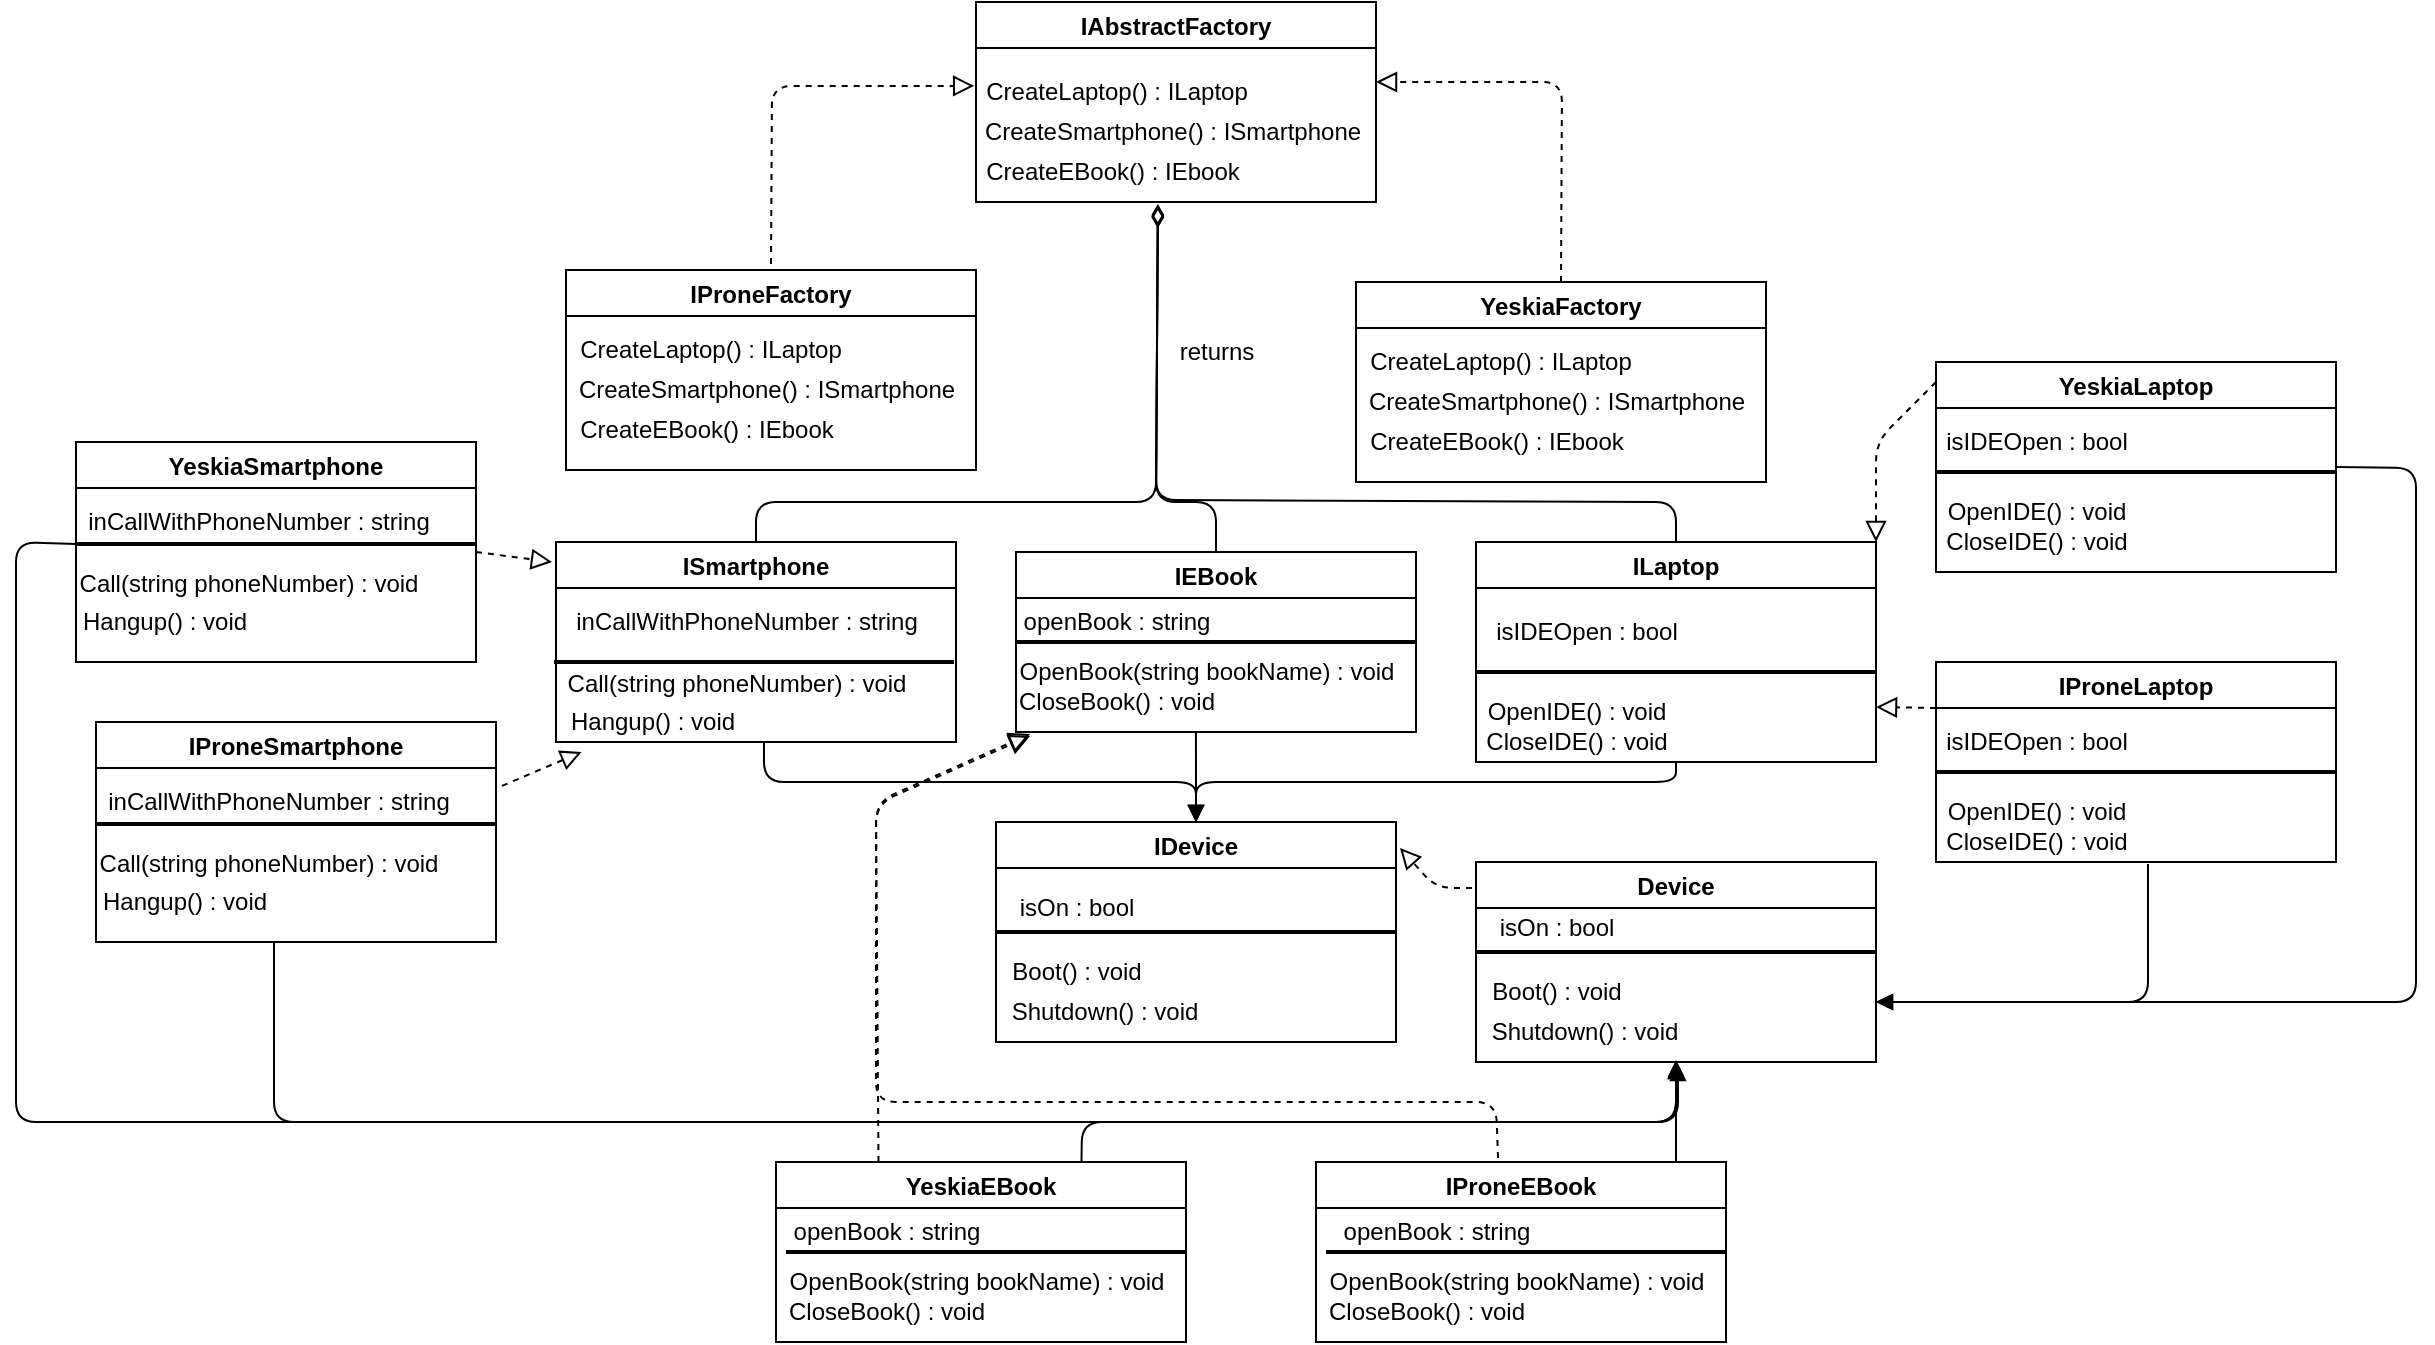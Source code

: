 <mxfile>
    <diagram id="fz0mPNk0q1lzKuWdk0Z2" name="Page-1">
        <mxGraphModel dx="1934" dy="647" grid="1" gridSize="10" guides="1" tooltips="1" connect="1" arrows="1" fold="1" page="1" pageScale="1" pageWidth="850" pageHeight="1100" math="0" shadow="0">
            <root>
                <mxCell id="0"/>
                <mxCell id="1" parent="0"/>
                <mxCell id="2" value="IAbstractFactory" style="swimlane;" vertex="1" parent="1">
                    <mxGeometry x="290" y="30" width="200" height="100" as="geometry"/>
                </mxCell>
                <mxCell id="3" value="CreateLaptop() : ILaptop" style="text;html=1;align=center;verticalAlign=middle;resizable=0;points=[];autosize=1;strokeColor=none;fillColor=none;" vertex="1" parent="2">
                    <mxGeometry x="-5" y="30" width="150" height="30" as="geometry"/>
                </mxCell>
                <mxCell id="4" value="CreateSmartphone() : ISmartphone" style="text;html=1;align=center;verticalAlign=middle;resizable=0;points=[];autosize=1;strokeColor=none;fillColor=none;" vertex="1" parent="2">
                    <mxGeometry x="-7" y="50" width="210" height="30" as="geometry"/>
                </mxCell>
                <mxCell id="5" value="CreateEBook() : IEbook" style="text;html=1;align=center;verticalAlign=middle;resizable=0;points=[];autosize=1;strokeColor=none;fillColor=none;" vertex="1" parent="2">
                    <mxGeometry x="-7" y="70" width="150" height="30" as="geometry"/>
                </mxCell>
                <mxCell id="6" value="IDevice" style="swimlane;" vertex="1" parent="1">
                    <mxGeometry x="300" y="440" width="200" height="110" as="geometry"/>
                </mxCell>
                <mxCell id="7" value="isOn : bool" style="text;html=1;align=center;verticalAlign=middle;resizable=0;points=[];autosize=1;strokeColor=none;fillColor=none;" vertex="1" parent="6">
                    <mxGeometry y="28" width="80" height="30" as="geometry"/>
                </mxCell>
                <mxCell id="8" value="Boot() : void" style="text;html=1;align=center;verticalAlign=middle;resizable=0;points=[];autosize=1;strokeColor=none;fillColor=none;" vertex="1" parent="6">
                    <mxGeometry x="-5" y="60" width="90" height="30" as="geometry"/>
                </mxCell>
                <mxCell id="9" value="Shutdown() : void" style="text;html=1;align=center;verticalAlign=middle;resizable=0;points=[];autosize=1;strokeColor=none;fillColor=none;" vertex="1" parent="6">
                    <mxGeometry x="-6" y="80" width="120" height="30" as="geometry"/>
                </mxCell>
                <mxCell id="10" value="" style="line;strokeWidth=2;html=1;" vertex="1" parent="6">
                    <mxGeometry y="50" width="200" height="10" as="geometry"/>
                </mxCell>
                <mxCell id="11" value="ILaptop" style="swimlane;" vertex="1" parent="1">
                    <mxGeometry x="540" y="300" width="200" height="110" as="geometry"/>
                </mxCell>
                <mxCell id="12" value="isIDEOpen : bool" style="text;html=1;align=center;verticalAlign=middle;resizable=0;points=[];autosize=1;strokeColor=none;fillColor=none;" vertex="1" parent="11">
                    <mxGeometry y="30" width="110" height="30" as="geometry"/>
                </mxCell>
                <mxCell id="13" value="" style="line;strokeWidth=2;html=1;" vertex="1" parent="11">
                    <mxGeometry y="60" width="200" height="10" as="geometry"/>
                </mxCell>
                <mxCell id="14" value="OpenIDE() : void" style="text;html=1;align=center;verticalAlign=middle;resizable=0;points=[];autosize=1;strokeColor=none;fillColor=none;" vertex="1" parent="11">
                    <mxGeometry x="-5" y="70" width="110" height="30" as="geometry"/>
                </mxCell>
                <mxCell id="15" value="CloseIDE() : void" style="text;html=1;align=center;verticalAlign=middle;resizable=0;points=[];autosize=1;strokeColor=none;fillColor=none;" vertex="1" parent="11">
                    <mxGeometry x="-5" y="85" width="110" height="30" as="geometry"/>
                </mxCell>
                <mxCell id="16" value="ISmartphone" style="swimlane;" vertex="1" parent="1">
                    <mxGeometry x="80" y="300" width="200" height="100" as="geometry">
                        <mxRectangle x="100" y="300" width="110" height="30" as="alternateBounds"/>
                    </mxGeometry>
                </mxCell>
                <mxCell id="17" value="inCallWithPhoneNumber : string" style="text;html=1;align=center;verticalAlign=middle;resizable=0;points=[];autosize=1;strokeColor=none;fillColor=none;" vertex="1" parent="16">
                    <mxGeometry y="25" width="190" height="30" as="geometry"/>
                </mxCell>
                <mxCell id="18" value="" style="line;strokeWidth=2;html=1;" vertex="1" parent="16">
                    <mxGeometry x="-1" y="55" width="200" height="10" as="geometry"/>
                </mxCell>
                <mxCell id="19" value="Call(string phoneNumber) : void" style="text;html=1;align=center;verticalAlign=middle;resizable=0;points=[];autosize=1;strokeColor=none;fillColor=none;" vertex="1" parent="16">
                    <mxGeometry x="-5" y="56" width="190" height="30" as="geometry"/>
                </mxCell>
                <mxCell id="20" value="Hangup() : void" style="text;html=1;align=center;verticalAlign=middle;resizable=0;points=[];autosize=1;strokeColor=none;fillColor=none;" vertex="1" parent="16">
                    <mxGeometry x="-7" y="75" width="110" height="30" as="geometry"/>
                </mxCell>
                <mxCell id="21" value="IEBook" style="swimlane;" vertex="1" parent="1">
                    <mxGeometry x="310" y="305" width="200" height="90" as="geometry"/>
                </mxCell>
                <mxCell id="22" value="openBook : string" style="text;html=1;align=center;verticalAlign=middle;resizable=0;points=[];autosize=1;strokeColor=none;fillColor=none;" vertex="1" parent="21">
                    <mxGeometry x="-10" y="20" width="120" height="30" as="geometry"/>
                </mxCell>
                <mxCell id="23" value="OpenBook(string bookName) : void" style="text;html=1;align=center;verticalAlign=middle;resizable=0;points=[];autosize=1;strokeColor=none;fillColor=none;" vertex="1" parent="21">
                    <mxGeometry x="-10" y="45" width="210" height="30" as="geometry"/>
                </mxCell>
                <mxCell id="24" value="CloseBook() : void" style="text;html=1;align=center;verticalAlign=middle;resizable=0;points=[];autosize=1;strokeColor=none;fillColor=none;" vertex="1" parent="21">
                    <mxGeometry x="-10" y="60" width="120" height="30" as="geometry"/>
                </mxCell>
                <mxCell id="25" value="" style="line;strokeWidth=2;html=1;" vertex="1" parent="21">
                    <mxGeometry y="40" width="200" height="10" as="geometry"/>
                </mxCell>
                <mxCell id="26" value="IProneFactory" style="swimlane;" vertex="1" parent="1">
                    <mxGeometry x="85" y="164" width="205" height="100" as="geometry"/>
                </mxCell>
                <mxCell id="27" value="CreateLaptop() : ILaptop" style="text;html=1;align=center;verticalAlign=middle;resizable=0;points=[];autosize=1;strokeColor=none;fillColor=none;" vertex="1" parent="26">
                    <mxGeometry x="-3" y="25" width="150" height="30" as="geometry"/>
                </mxCell>
                <mxCell id="28" value="CreateSmartphone() : ISmartphone" style="text;html=1;align=center;verticalAlign=middle;resizable=0;points=[];autosize=1;strokeColor=none;fillColor=none;" vertex="1" parent="26">
                    <mxGeometry x="-5" y="45" width="210" height="30" as="geometry"/>
                </mxCell>
                <mxCell id="29" value="CreateEBook() : IEbook" style="text;html=1;align=center;verticalAlign=middle;resizable=0;points=[];autosize=1;strokeColor=none;fillColor=none;" vertex="1" parent="26">
                    <mxGeometry x="-5" y="65" width="150" height="30" as="geometry"/>
                </mxCell>
                <mxCell id="30" value="YeskiaFactory" style="swimlane;" vertex="1" parent="1">
                    <mxGeometry x="480" y="170" width="205" height="100" as="geometry"/>
                </mxCell>
                <mxCell id="31" value="CreateLaptop() : ILaptop" style="text;html=1;align=center;verticalAlign=middle;resizable=0;points=[];autosize=1;strokeColor=none;fillColor=none;" vertex="1" parent="30">
                    <mxGeometry x="-3" y="25" width="150" height="30" as="geometry"/>
                </mxCell>
                <mxCell id="32" value="CreateSmartphone() : ISmartphone" style="text;html=1;align=center;verticalAlign=middle;resizable=0;points=[];autosize=1;strokeColor=none;fillColor=none;" vertex="1" parent="30">
                    <mxGeometry x="-5" y="45" width="210" height="30" as="geometry"/>
                </mxCell>
                <mxCell id="33" value="CreateEBook() : IEbook" style="text;html=1;align=center;verticalAlign=middle;resizable=0;points=[];autosize=1;strokeColor=none;fillColor=none;" vertex="1" parent="30">
                    <mxGeometry x="-5" y="65" width="150" height="30" as="geometry"/>
                </mxCell>
                <mxCell id="39" value="YeskiaLaptop" style="swimlane;" vertex="1" parent="1">
                    <mxGeometry x="770" y="210" width="200" height="105" as="geometry"/>
                </mxCell>
                <mxCell id="40" value="isIDEOpen : bool" style="text;html=1;align=center;verticalAlign=middle;resizable=0;points=[];autosize=1;strokeColor=none;fillColor=none;" vertex="1" parent="39">
                    <mxGeometry x="-5" y="25" width="110" height="30" as="geometry"/>
                </mxCell>
                <mxCell id="41" value="" style="line;strokeWidth=2;html=1;" vertex="1" parent="39">
                    <mxGeometry y="50" width="200" height="10" as="geometry"/>
                </mxCell>
                <mxCell id="42" value="OpenIDE() : void" style="text;html=1;align=center;verticalAlign=middle;resizable=0;points=[];autosize=1;strokeColor=none;fillColor=none;" vertex="1" parent="39">
                    <mxGeometry x="-5" y="60" width="110" height="30" as="geometry"/>
                </mxCell>
                <mxCell id="43" value="CloseIDE() : void" style="text;html=1;align=center;verticalAlign=middle;resizable=0;points=[];autosize=1;strokeColor=none;fillColor=none;" vertex="1" parent="39">
                    <mxGeometry x="-5" y="75" width="110" height="30" as="geometry"/>
                </mxCell>
                <mxCell id="49" value="IProneSmartphone" style="swimlane;startSize=23;" vertex="1" parent="1">
                    <mxGeometry x="-150" y="390" width="200" height="110" as="geometry"/>
                </mxCell>
                <mxCell id="50" value="inCallWithPhoneNumber : string" style="text;html=1;align=center;verticalAlign=middle;resizable=0;points=[];autosize=1;strokeColor=none;fillColor=none;" vertex="1" parent="49">
                    <mxGeometry x="-4" y="25" width="190" height="30" as="geometry"/>
                </mxCell>
                <mxCell id="51" value="Call(string phoneNumber) : void" style="text;html=1;align=center;verticalAlign=middle;resizable=0;points=[];autosize=1;strokeColor=none;fillColor=none;" vertex="1" parent="49">
                    <mxGeometry x="-9" y="56" width="190" height="30" as="geometry"/>
                </mxCell>
                <mxCell id="52" value="Hangup() : void" style="text;html=1;align=center;verticalAlign=middle;resizable=0;points=[];autosize=1;strokeColor=none;fillColor=none;" vertex="1" parent="49">
                    <mxGeometry x="-11" y="75" width="110" height="30" as="geometry"/>
                </mxCell>
                <mxCell id="53" value="" style="line;strokeWidth=2;html=1;" vertex="1" parent="49">
                    <mxGeometry y="46" width="200" height="10" as="geometry"/>
                </mxCell>
                <mxCell id="55" value="YeskiaSmartphone" style="swimlane;startSize=23;" vertex="1" parent="1">
                    <mxGeometry x="-160" y="250" width="200" height="110" as="geometry"/>
                </mxCell>
                <mxCell id="56" value="inCallWithPhoneNumber : string" style="text;html=1;align=center;verticalAlign=middle;resizable=0;points=[];autosize=1;strokeColor=none;fillColor=none;" vertex="1" parent="55">
                    <mxGeometry x="-4" y="25" width="190" height="30" as="geometry"/>
                </mxCell>
                <mxCell id="57" value="Call(string phoneNumber) : void" style="text;html=1;align=center;verticalAlign=middle;resizable=0;points=[];autosize=1;strokeColor=none;fillColor=none;" vertex="1" parent="55">
                    <mxGeometry x="-9" y="56" width="190" height="30" as="geometry"/>
                </mxCell>
                <mxCell id="58" value="Hangup() : void" style="text;html=1;align=center;verticalAlign=middle;resizable=0;points=[];autosize=1;strokeColor=none;fillColor=none;" vertex="1" parent="55">
                    <mxGeometry x="-11" y="75" width="110" height="30" as="geometry"/>
                </mxCell>
                <mxCell id="59" value="" style="line;strokeWidth=2;html=1;" vertex="1" parent="55">
                    <mxGeometry y="46" width="200" height="10" as="geometry"/>
                </mxCell>
                <mxCell id="60" value="IProneEBook" style="swimlane;" vertex="1" parent="1">
                    <mxGeometry x="460" y="610" width="205" height="90" as="geometry"/>
                </mxCell>
                <mxCell id="61" value="openBook : string" style="text;html=1;align=center;verticalAlign=middle;resizable=0;points=[];autosize=1;strokeColor=none;fillColor=none;" vertex="1" parent="60">
                    <mxGeometry y="20" width="120" height="30" as="geometry"/>
                </mxCell>
                <mxCell id="62" value="OpenBook(string bookName) : void" style="text;html=1;align=center;verticalAlign=middle;resizable=0;points=[];autosize=1;strokeColor=none;fillColor=none;" vertex="1" parent="60">
                    <mxGeometry x="-5" y="45" width="210" height="30" as="geometry"/>
                </mxCell>
                <mxCell id="63" value="CloseBook() : void" style="text;html=1;align=center;verticalAlign=middle;resizable=0;points=[];autosize=1;strokeColor=none;fillColor=none;" vertex="1" parent="60">
                    <mxGeometry x="-5" y="60" width="120" height="30" as="geometry"/>
                </mxCell>
                <mxCell id="64" value="" style="line;strokeWidth=2;html=1;" vertex="1" parent="60">
                    <mxGeometry x="5" y="40" width="200" height="10" as="geometry"/>
                </mxCell>
                <mxCell id="65" value="YeskiaEBook" style="swimlane;" vertex="1" parent="1">
                    <mxGeometry x="190" y="610" width="205" height="90" as="geometry"/>
                </mxCell>
                <mxCell id="66" value="openBook : string" style="text;html=1;align=center;verticalAlign=middle;resizable=0;points=[];autosize=1;strokeColor=none;fillColor=none;" vertex="1" parent="65">
                    <mxGeometry x="-5" y="20" width="120" height="30" as="geometry"/>
                </mxCell>
                <mxCell id="67" value="OpenBook(string bookName) : void" style="text;html=1;align=center;verticalAlign=middle;resizable=0;points=[];autosize=1;strokeColor=none;fillColor=none;" vertex="1" parent="65">
                    <mxGeometry x="-5" y="45" width="210" height="30" as="geometry"/>
                </mxCell>
                <mxCell id="68" value="CloseBook() : void" style="text;html=1;align=center;verticalAlign=middle;resizable=0;points=[];autosize=1;strokeColor=none;fillColor=none;" vertex="1" parent="65">
                    <mxGeometry x="-5" y="60" width="120" height="30" as="geometry"/>
                </mxCell>
                <mxCell id="69" value="" style="line;strokeWidth=2;html=1;" vertex="1" parent="65">
                    <mxGeometry x="5" y="40" width="200" height="10" as="geometry"/>
                </mxCell>
                <mxCell id="70" value="Device" style="swimlane;" vertex="1" parent="1">
                    <mxGeometry x="540" y="460" width="200" height="100" as="geometry"/>
                </mxCell>
                <mxCell id="71" value="isOn : bool" style="text;html=1;align=center;verticalAlign=middle;resizable=0;points=[];autosize=1;strokeColor=none;fillColor=none;" vertex="1" parent="70">
                    <mxGeometry y="18" width="80" height="30" as="geometry"/>
                </mxCell>
                <mxCell id="72" value="Boot() : void" style="text;html=1;align=center;verticalAlign=middle;resizable=0;points=[];autosize=1;strokeColor=none;fillColor=none;" vertex="1" parent="70">
                    <mxGeometry x="-5" y="50" width="90" height="30" as="geometry"/>
                </mxCell>
                <mxCell id="73" value="Shutdown() : void" style="text;html=1;align=center;verticalAlign=middle;resizable=0;points=[];autosize=1;strokeColor=none;fillColor=none;" vertex="1" parent="70">
                    <mxGeometry x="-6" y="70" width="120" height="30" as="geometry"/>
                </mxCell>
                <mxCell id="74" value="" style="line;strokeWidth=2;html=1;" vertex="1" parent="70">
                    <mxGeometry y="40" width="200" height="10" as="geometry"/>
                </mxCell>
                <mxCell id="76" value="" style="endArrow=block;startArrow=none;endFill=0;startFill=0;endSize=8;html=1;verticalAlign=bottom;dashed=1;labelBackgroundColor=none;exitX=0.5;exitY=0;exitDx=0;exitDy=0;" edge="1" parent="1" source="30">
                    <mxGeometry width="160" relative="1" as="geometry">
                        <mxPoint x="450" y="330" as="sourcePoint"/>
                        <mxPoint x="490" y="70" as="targetPoint"/>
                        <Array as="points">
                            <mxPoint x="583" y="70"/>
                        </Array>
                    </mxGeometry>
                </mxCell>
                <mxCell id="77" value="" style="endArrow=block;startArrow=none;endFill=0;startFill=0;endSize=8;html=1;verticalAlign=bottom;dashed=1;labelBackgroundColor=none;exitX=0.5;exitY=0;exitDx=0;exitDy=0;entryX=0.029;entryY=0.033;entryDx=0;entryDy=0;entryPerimeter=0;" edge="1" parent="1">
                    <mxGeometry width="160" relative="1" as="geometry">
                        <mxPoint x="187.5" y="161" as="sourcePoint"/>
                        <mxPoint x="289.09" y="71.99" as="targetPoint"/>
                        <Array as="points">
                            <mxPoint x="188" y="72"/>
                        </Array>
                    </mxGeometry>
                </mxCell>
                <mxCell id="79" value="" style="endArrow=none;startArrow=diamondThin;endFill=0;startFill=0;html=1;verticalAlign=bottom;labelBackgroundColor=none;strokeWidth=1;startSize=8;endSize=8;exitX=0.653;exitY=1.067;exitDx=0;exitDy=0;exitPerimeter=0;entryX=0.5;entryY=0;entryDx=0;entryDy=0;" edge="1" parent="1" source="5" target="16">
                    <mxGeometry width="160" relative="1" as="geometry">
                        <mxPoint x="440" y="300" as="sourcePoint"/>
                        <mxPoint x="180" y="280" as="targetPoint"/>
                        <Array as="points">
                            <mxPoint x="380" y="280"/>
                            <mxPoint x="180" y="280"/>
                        </Array>
                    </mxGeometry>
                </mxCell>
                <mxCell id="80" value="" style="endArrow=none;startArrow=diamondThin;endFill=0;startFill=0;html=1;verticalAlign=bottom;labelBackgroundColor=none;strokeWidth=1;startSize=8;endSize=8;exitX=0.653;exitY=1.067;exitDx=0;exitDy=0;exitPerimeter=0;entryX=0.5;entryY=0;entryDx=0;entryDy=0;" edge="1" parent="1" target="21">
                    <mxGeometry width="160" relative="1" as="geometry">
                        <mxPoint x="380.95" y="132.01" as="sourcePoint"/>
                        <mxPoint x="180" y="300" as="targetPoint"/>
                        <Array as="points">
                            <mxPoint x="380" y="280"/>
                            <mxPoint x="410" y="280"/>
                        </Array>
                    </mxGeometry>
                </mxCell>
                <mxCell id="81" value="" style="endArrow=none;startArrow=diamondThin;endFill=0;startFill=0;html=1;verticalAlign=bottom;labelBackgroundColor=none;strokeWidth=1;startSize=8;endSize=8;exitX=0.653;exitY=1.067;exitDx=0;exitDy=0;exitPerimeter=0;entryX=0.5;entryY=0;entryDx=0;entryDy=0;" edge="1" parent="1" target="11">
                    <mxGeometry width="160" relative="1" as="geometry">
                        <mxPoint x="380.95" y="131.01" as="sourcePoint"/>
                        <mxPoint x="180" y="299" as="targetPoint"/>
                        <Array as="points">
                            <mxPoint x="380" y="279"/>
                            <mxPoint x="640" y="280"/>
                        </Array>
                    </mxGeometry>
                </mxCell>
                <mxCell id="82" value="returns" style="text;html=1;align=center;verticalAlign=middle;resizable=0;points=[];autosize=1;strokeColor=none;fillColor=none;" vertex="1" parent="1">
                    <mxGeometry x="380" y="190" width="60" height="30" as="geometry"/>
                </mxCell>
                <mxCell id="83" value="" style="html=1;verticalAlign=bottom;labelBackgroundColor=none;endArrow=block;endFill=1;endSize=6;align=left;exitX=1.009;exitY=0.833;exitDx=0;exitDy=0;exitPerimeter=0;entryX=0.5;entryY=0;entryDx=0;entryDy=0;" edge="1" parent="1" source="20" target="6">
                    <mxGeometry x="-1" relative="1" as="geometry">
                        <mxPoint x="360" y="440" as="sourcePoint"/>
                        <mxPoint x="520" y="440" as="targetPoint"/>
                        <Array as="points">
                            <mxPoint x="184" y="420"/>
                            <mxPoint x="400" y="420"/>
                        </Array>
                    </mxGeometry>
                </mxCell>
                <mxCell id="84" value="" style="html=1;verticalAlign=bottom;labelBackgroundColor=none;endArrow=block;endFill=1;endSize=6;align=left;exitX=0.833;exitY=1;exitDx=0;exitDy=0;exitPerimeter=0;entryX=0.5;entryY=0;entryDx=0;entryDy=0;" edge="1" parent="1" source="24">
                    <mxGeometry x="-1" relative="1" as="geometry">
                        <mxPoint x="183.99" y="399.99" as="sourcePoint"/>
                        <mxPoint x="400" y="440" as="targetPoint"/>
                        <Array as="points">
                            <mxPoint x="400" y="420"/>
                        </Array>
                    </mxGeometry>
                </mxCell>
                <mxCell id="85" value="" style="html=1;verticalAlign=bottom;labelBackgroundColor=none;endArrow=block;endFill=1;endSize=6;align=left;entryX=0.5;entryY=0;entryDx=0;entryDy=0;" edge="1" parent="1">
                    <mxGeometry x="-1" relative="1" as="geometry">
                        <mxPoint x="640" y="410" as="sourcePoint"/>
                        <mxPoint x="400" y="440" as="targetPoint"/>
                        <Array as="points">
                            <mxPoint x="640" y="420"/>
                            <mxPoint x="400" y="420"/>
                        </Array>
                    </mxGeometry>
                </mxCell>
                <mxCell id="34" value="IProneLaptop" style="swimlane;" vertex="1" parent="1">
                    <mxGeometry x="770" y="360" width="200" height="100" as="geometry"/>
                </mxCell>
                <mxCell id="35" value="isIDEOpen : bool" style="text;html=1;align=center;verticalAlign=middle;resizable=0;points=[];autosize=1;strokeColor=none;fillColor=none;" vertex="1" parent="34">
                    <mxGeometry x="-5" y="25" width="110" height="30" as="geometry"/>
                </mxCell>
                <mxCell id="36" value="" style="line;strokeWidth=2;html=1;" vertex="1" parent="34">
                    <mxGeometry y="50" width="200" height="10" as="geometry"/>
                </mxCell>
                <mxCell id="37" value="OpenIDE() : void" style="text;html=1;align=center;verticalAlign=middle;resizable=0;points=[];autosize=1;strokeColor=none;fillColor=none;" vertex="1" parent="34">
                    <mxGeometry x="-5" y="60" width="110" height="30" as="geometry"/>
                </mxCell>
                <mxCell id="38" value="CloseIDE() : void" style="text;html=1;align=center;verticalAlign=middle;resizable=0;points=[];autosize=1;strokeColor=none;fillColor=none;" vertex="1" parent="34">
                    <mxGeometry x="-5" y="75" width="110" height="30" as="geometry"/>
                </mxCell>
                <mxCell id="86" value="" style="endArrow=block;startArrow=none;endFill=0;startFill=0;endSize=8;html=1;verticalAlign=bottom;dashed=1;labelBackgroundColor=none;exitX=-0.025;exitY=-0.167;exitDx=0;exitDy=0;exitPerimeter=0;entryX=1.01;entryY=0.118;entryDx=0;entryDy=0;entryPerimeter=0;" edge="1" parent="1" source="71" target="6">
                    <mxGeometry width="160" relative="1" as="geometry">
                        <mxPoint x="892.5" y="600" as="sourcePoint"/>
                        <mxPoint x="800" y="500" as="targetPoint"/>
                        <Array as="points">
                            <mxPoint x="520" y="473"/>
                        </Array>
                    </mxGeometry>
                </mxCell>
                <mxCell id="87" value="" style="endArrow=block;startArrow=none;endFill=0;startFill=0;endSize=8;html=1;verticalAlign=bottom;dashed=1;labelBackgroundColor=none;exitX=0.25;exitY=0;exitDx=0;exitDy=0;entryX=0.142;entryY=1.033;entryDx=0;entryDy=0;entryPerimeter=0;" edge="1" parent="1" source="65" target="24">
                    <mxGeometry width="160" relative="1" as="geometry">
                        <mxPoint x="548" y="482.99" as="sourcePoint"/>
                        <mxPoint x="512" y="462.98" as="targetPoint"/>
                        <Array as="points">
                            <mxPoint x="240" y="430"/>
                        </Array>
                    </mxGeometry>
                </mxCell>
                <mxCell id="88" value="" style="endArrow=block;startArrow=none;endFill=0;startFill=0;endSize=8;html=1;verticalAlign=bottom;dashed=1;labelBackgroundColor=none;entryX=0.142;entryY=1.033;entryDx=0;entryDy=0;entryPerimeter=0;exitX=0.444;exitY=-0.022;exitDx=0;exitDy=0;exitPerimeter=0;" edge="1" parent="1" source="60">
                    <mxGeometry width="160" relative="1" as="geometry">
                        <mxPoint x="240" y="601" as="sourcePoint"/>
                        <mxPoint x="317.04" y="396.99" as="targetPoint"/>
                        <Array as="points">
                            <mxPoint x="550" y="580"/>
                            <mxPoint x="240" y="580"/>
                            <mxPoint x="240" y="431"/>
                        </Array>
                    </mxGeometry>
                </mxCell>
                <mxCell id="89" value="" style="endArrow=block;startArrow=none;endFill=0;startFill=0;endSize=8;html=1;verticalAlign=bottom;dashed=1;labelBackgroundColor=none;entryX=1;entryY=0.75;entryDx=0;entryDy=0;" edge="1" parent="1" target="11">
                    <mxGeometry width="160" relative="1" as="geometry">
                        <mxPoint x="770" y="383" as="sourcePoint"/>
                        <mxPoint x="910" y="519" as="targetPoint"/>
                        <Array as="points">
                            <mxPoint x="770" y="383"/>
                        </Array>
                    </mxGeometry>
                </mxCell>
                <mxCell id="90" value="" style="endArrow=block;startArrow=none;endFill=0;startFill=0;endSize=8;html=1;verticalAlign=bottom;dashed=1;labelBackgroundColor=none;entryX=1;entryY=0;entryDx=0;entryDy=0;" edge="1" parent="1" target="11">
                    <mxGeometry width="160" relative="1" as="geometry">
                        <mxPoint x="770" y="220" as="sourcePoint"/>
                        <mxPoint x="750" y="392.5" as="targetPoint"/>
                        <Array as="points">
                            <mxPoint x="770" y="220"/>
                            <mxPoint x="740" y="250"/>
                        </Array>
                    </mxGeometry>
                </mxCell>
                <mxCell id="91" value="" style="endArrow=block;startArrow=none;endFill=0;startFill=0;endSize=8;html=1;verticalAlign=bottom;dashed=1;labelBackgroundColor=none;exitX=1.015;exitY=0.145;exitDx=0;exitDy=0;exitPerimeter=0;" edge="1" parent="1" target="20">
                    <mxGeometry width="160" relative="1" as="geometry">
                        <mxPoint x="53" y="421.95" as="sourcePoint"/>
                        <mxPoint x="110" y="422" as="targetPoint"/>
                        <Array as="points"/>
                    </mxGeometry>
                </mxCell>
                <mxCell id="92" value="" style="endArrow=block;startArrow=none;endFill=0;startFill=0;endSize=8;html=1;verticalAlign=bottom;dashed=1;labelBackgroundColor=none;exitX=1;exitY=0.5;exitDx=0;exitDy=0;entryX=-0.01;entryY=0.1;entryDx=0;entryDy=0;entryPerimeter=0;" edge="1" parent="1" source="55" target="16">
                    <mxGeometry width="160" relative="1" as="geometry">
                        <mxPoint x="70" y="310" as="sourcePoint"/>
                        <mxPoint x="102.789" y="415" as="targetPoint"/>
                        <Array as="points"/>
                    </mxGeometry>
                </mxCell>
                <mxCell id="95" value="" style="html=1;verticalAlign=bottom;labelBackgroundColor=none;endArrow=block;endFill=1;endSize=6;align=left;exitX=0.878;exitY=0;exitDx=0;exitDy=0;exitPerimeter=0;" edge="1" parent="1" source="60">
                    <mxGeometry x="-1" relative="1" as="geometry">
                        <mxPoint x="180" y="570" as="sourcePoint"/>
                        <mxPoint x="640" y="560" as="targetPoint"/>
                        <Array as="points"/>
                    </mxGeometry>
                </mxCell>
                <mxCell id="96" value="" style="html=1;verticalAlign=bottom;labelBackgroundColor=none;endArrow=block;endFill=1;endSize=6;align=left;exitX=0.75;exitY=0;exitDx=0;exitDy=0;entryX=0.892;entryY=0.967;entryDx=0;entryDy=0;entryPerimeter=0;" edge="1" parent="1">
                    <mxGeometry x="-1" relative="1" as="geometry">
                        <mxPoint x="342.75" y="610" as="sourcePoint"/>
                        <mxPoint x="640.04" y="559.01" as="targetPoint"/>
                        <Array as="points">
                            <mxPoint x="343" y="590"/>
                            <mxPoint x="640" y="590"/>
                        </Array>
                    </mxGeometry>
                </mxCell>
                <mxCell id="97" value="" style="html=1;verticalAlign=bottom;labelBackgroundColor=none;endArrow=block;endFill=1;endSize=6;align=left;exitX=1.009;exitY=0.867;exitDx=0;exitDy=0;exitPerimeter=0;" edge="1" parent="1" source="38">
                    <mxGeometry x="-1" relative="1" as="geometry">
                        <mxPoint x="659.99" y="630" as="sourcePoint"/>
                        <mxPoint x="740" y="530" as="targetPoint"/>
                        <Array as="points">
                            <mxPoint x="876" y="530"/>
                        </Array>
                    </mxGeometry>
                </mxCell>
                <mxCell id="98" value="" style="html=1;verticalAlign=bottom;labelBackgroundColor=none;endArrow=block;endFill=1;endSize=6;align=left;exitX=1;exitY=0.5;exitDx=0;exitDy=0;" edge="1" parent="1" source="39">
                    <mxGeometry x="-1" relative="1" as="geometry">
                        <mxPoint x="669.99" y="640" as="sourcePoint"/>
                        <mxPoint x="740" y="530" as="targetPoint"/>
                        <Array as="points">
                            <mxPoint x="1010" y="263"/>
                            <mxPoint x="1010" y="530"/>
                        </Array>
                    </mxGeometry>
                </mxCell>
                <mxCell id="99" value="" style="html=1;verticalAlign=bottom;labelBackgroundColor=none;endArrow=block;endFill=1;endSize=6;align=left;entryX=0.9;entryY=1.033;entryDx=0;entryDy=0;entryPerimeter=0;" edge="1" parent="1">
                    <mxGeometry x="-1" relative="1" as="geometry">
                        <mxPoint x="-61" y="500" as="sourcePoint"/>
                        <mxPoint x="641" y="560.99" as="targetPoint"/>
                        <Array as="points">
                            <mxPoint x="-61" y="590"/>
                            <mxPoint x="641" y="590"/>
                        </Array>
                    </mxGeometry>
                </mxCell>
                <mxCell id="100" value="" style="html=1;verticalAlign=bottom;labelBackgroundColor=none;endArrow=block;endFill=1;endSize=6;align=left;exitX=0;exitY=0.5;exitDx=0;exitDy=0;exitPerimeter=0;" edge="1" parent="1" source="59">
                    <mxGeometry x="-1" relative="1" as="geometry">
                        <mxPoint x="689.99" y="660" as="sourcePoint"/>
                        <mxPoint x="640" y="560" as="targetPoint"/>
                        <Array as="points">
                            <mxPoint x="-190" y="300"/>
                            <mxPoint x="-190" y="590"/>
                            <mxPoint x="640" y="590"/>
                        </Array>
                    </mxGeometry>
                </mxCell>
            </root>
        </mxGraphModel>
    </diagram>
</mxfile>